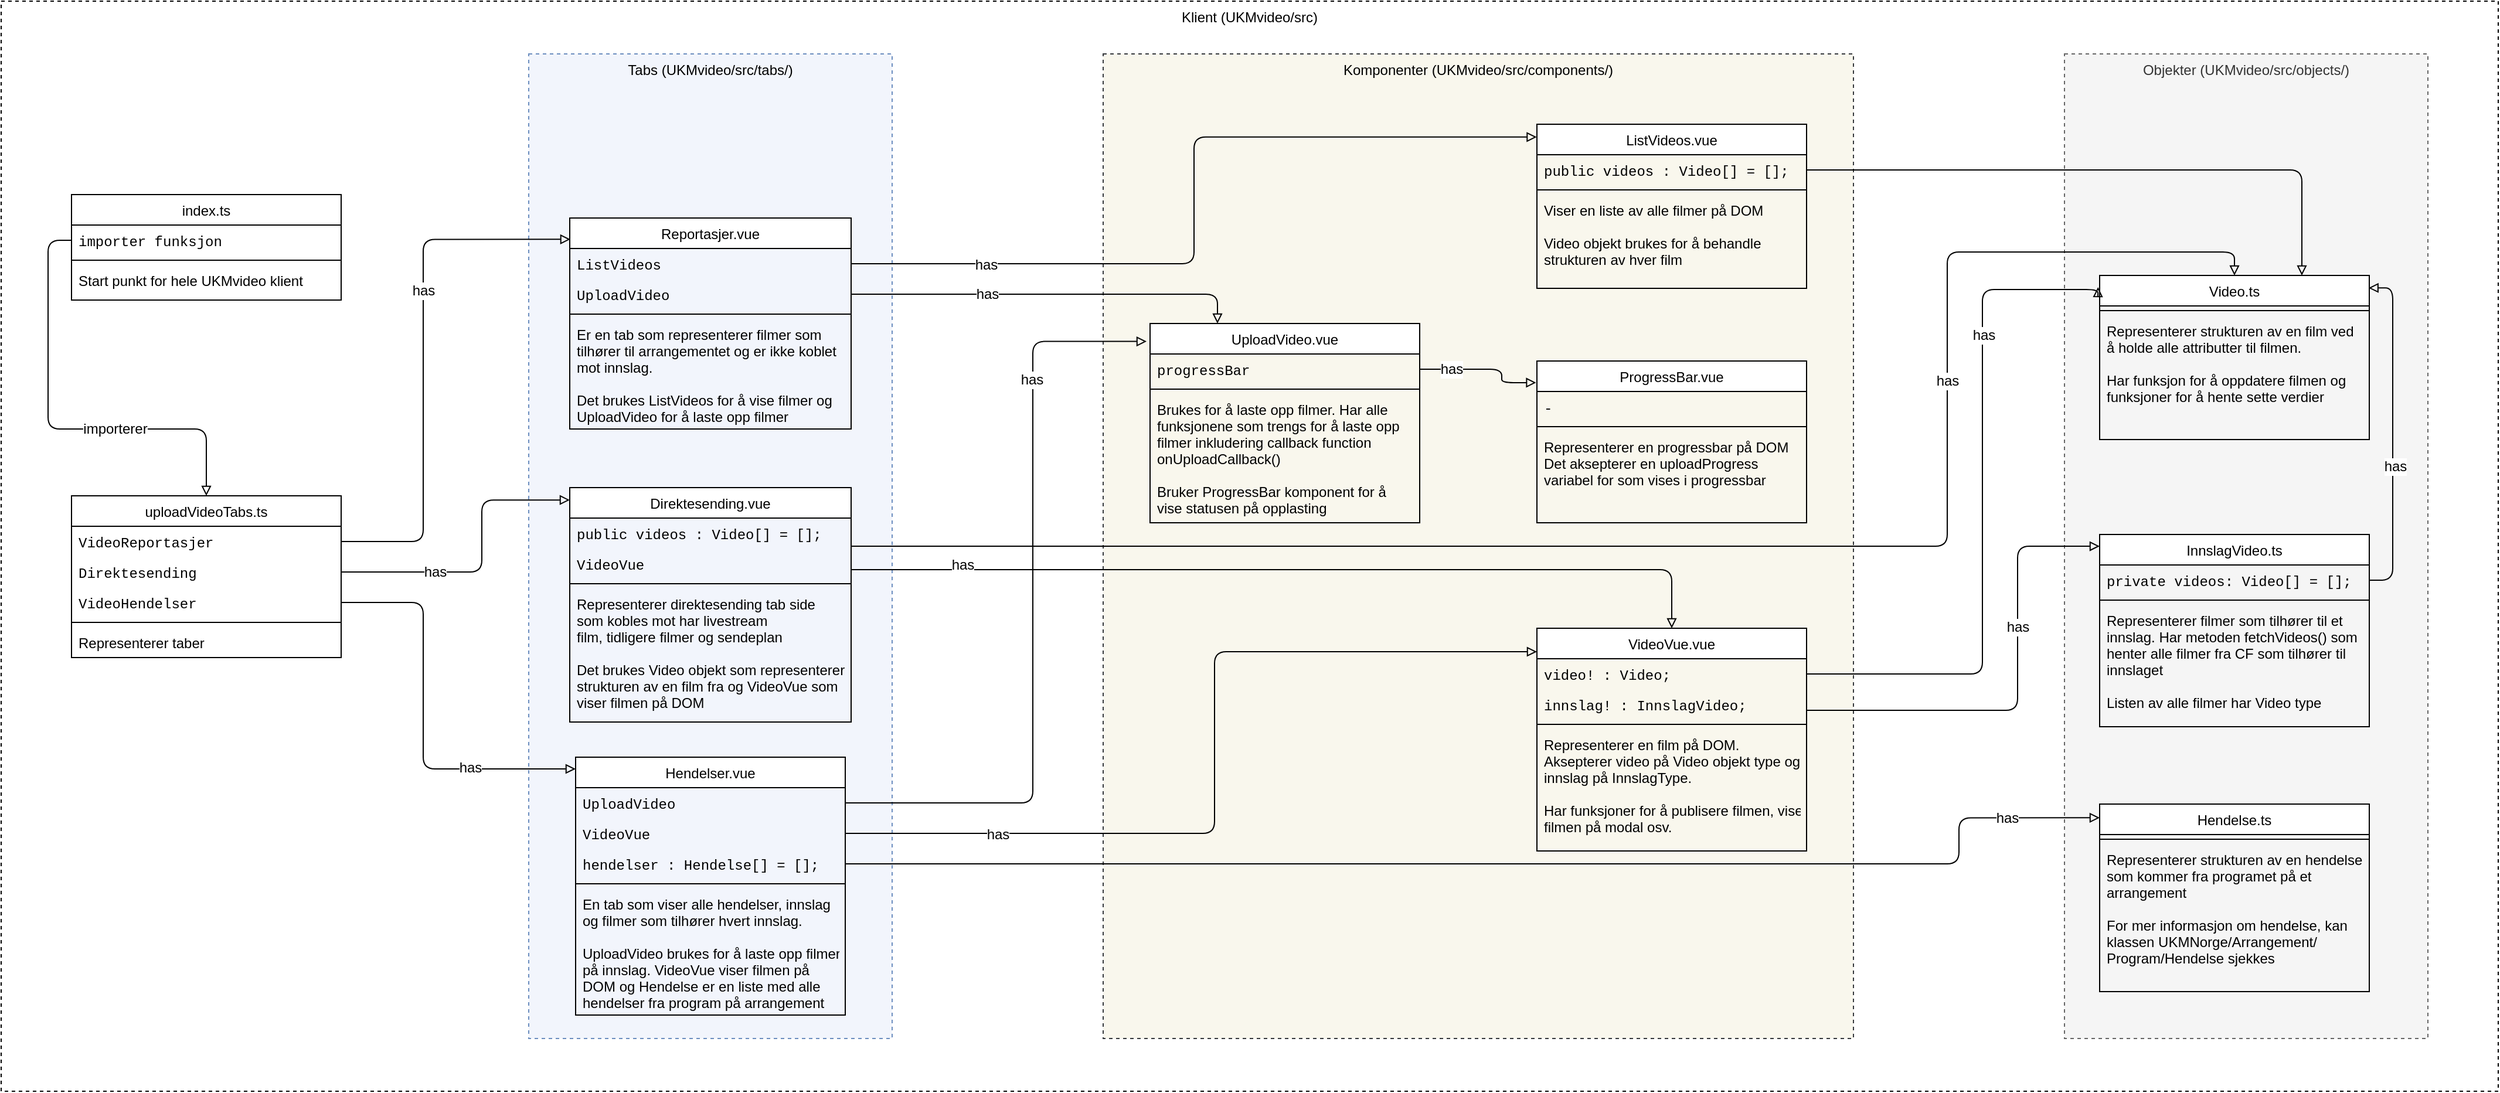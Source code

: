 <mxfile version="16.1.2" type="device"><diagram id="C5RBs43oDa-KdzZeNtuy" name="Page-1"><mxGraphModel dx="3394" dy="1347" grid="1" gridSize="10" guides="1" tooltips="1" connect="1" arrows="1" fold="1" page="1" pageScale="1" pageWidth="827" pageHeight="1169" math="0" shadow="0"><root><mxCell id="WIyWlLk6GJQsqaUBKTNV-0"/><mxCell id="WIyWlLk6GJQsqaUBKTNV-1" parent="WIyWlLk6GJQsqaUBKTNV-0"/><mxCell id="NE2r2A3BgXhgAHkxCAGS-1" value="Klient (UKMvideo/src)" style="rounded=0;whiteSpace=wrap;html=1;dashed=1;verticalAlign=top;" vertex="1" parent="WIyWlLk6GJQsqaUBKTNV-1"><mxGeometry x="-810" y="35" width="2130" height="930" as="geometry"/></mxCell><mxCell id="NE2r2A3BgXhgAHkxCAGS-114" value="Tabs (UKMvideo/src/tabs/)" style="rounded=0;whiteSpace=wrap;html=1;dashed=1;verticalAlign=top;fillColor=#F2F5FC;strokeColor=#6c8ebf;" vertex="1" parent="WIyWlLk6GJQsqaUBKTNV-1"><mxGeometry x="-360" y="80" width="310" height="840" as="geometry"/></mxCell><mxCell id="NE2r2A3BgXhgAHkxCAGS-0" value="Komponenter (UKMvideo/src/components/)" style="rounded=0;whiteSpace=wrap;html=1;dashed=1;verticalAlign=top;fillColor=#f9f7ed;strokeColor=#36393d;" vertex="1" parent="WIyWlLk6GJQsqaUBKTNV-1"><mxGeometry x="130" y="80" width="640" height="840" as="geometry"/></mxCell><mxCell id="zkfFHV4jXpPFQw0GAbJ--0" value="Direktesending.vue" style="swimlane;fontStyle=0;align=center;verticalAlign=top;childLayout=stackLayout;horizontal=1;startSize=26;horizontalStack=0;resizeParent=1;resizeLast=0;collapsible=1;marginBottom=0;rounded=0;shadow=0;strokeWidth=1;" parent="WIyWlLk6GJQsqaUBKTNV-1" vertex="1"><mxGeometry x="-325" y="450" width="240" height="200" as="geometry"><mxRectangle x="500" y="449" width="160" height="26" as="alternateBounds"/></mxGeometry></mxCell><mxCell id="zkfFHV4jXpPFQw0GAbJ--3" value="    public videos : Video[] = [];" style="text;align=left;verticalAlign=top;spacingLeft=4;spacingRight=4;overflow=hidden;rotatable=0;points=[[0,0.5],[1,0.5]];portConstraint=eastwest;rounded=0;shadow=0;html=0;fontFamily=Courier New;" parent="zkfFHV4jXpPFQw0GAbJ--0" vertex="1"><mxGeometry y="26" width="240" height="26" as="geometry"/></mxCell><mxCell id="NE2r2A3BgXhgAHkxCAGS-12" value="VideoVue" style="text;align=left;verticalAlign=top;spacingLeft=4;spacingRight=4;overflow=hidden;rotatable=0;points=[[0,0.5],[1,0.5]];portConstraint=eastwest;rounded=0;shadow=0;html=0;fontFamily=Courier New;" vertex="1" parent="zkfFHV4jXpPFQw0GAbJ--0"><mxGeometry y="52" width="240" height="26" as="geometry"/></mxCell><mxCell id="zkfFHV4jXpPFQw0GAbJ--4" value="" style="line;html=1;strokeWidth=1;align=left;verticalAlign=middle;spacingTop=-1;spacingLeft=3;spacingRight=3;rotatable=0;labelPosition=right;points=[];portConstraint=eastwest;" parent="zkfFHV4jXpPFQw0GAbJ--0" vertex="1"><mxGeometry y="78" width="240" height="8" as="geometry"/></mxCell><mxCell id="zkfFHV4jXpPFQw0GAbJ--5" value="Representerer direktesending tab side &#10;som kobles mot har livestream &#10;film, tidligere filmer og sendeplan&#10;&#10;Det brukes Video objekt som representerer&#10;strukturen av en film fra og VideoVue som&#10;viser filmen på DOM&#10;" style="text;align=left;verticalAlign=top;spacingLeft=4;spacingRight=4;overflow=hidden;rotatable=0;points=[[0,0.5],[1,0.5]];portConstraint=eastwest;" parent="zkfFHV4jXpPFQw0GAbJ--0" vertex="1"><mxGeometry y="86" width="240" height="114" as="geometry"/></mxCell><mxCell id="NE2r2A3BgXhgAHkxCAGS-2" value="VideoVue.vue" style="swimlane;fontStyle=0;align=center;verticalAlign=top;childLayout=stackLayout;horizontal=1;startSize=26;horizontalStack=0;resizeParent=1;resizeLast=0;collapsible=1;marginBottom=0;rounded=0;shadow=0;strokeWidth=1;" vertex="1" parent="WIyWlLk6GJQsqaUBKTNV-1"><mxGeometry x="500" y="570" width="230" height="190" as="geometry"><mxRectangle x="230" y="140" width="160" height="26" as="alternateBounds"/></mxGeometry></mxCell><mxCell id="NE2r2A3BgXhgAHkxCAGS-3" value="video! : Video;" style="text;align=left;verticalAlign=top;spacingLeft=4;spacingRight=4;overflow=hidden;rotatable=0;points=[[0,0.5],[1,0.5]];portConstraint=eastwest;fontFamily=Courier New;" vertex="1" parent="NE2r2A3BgXhgAHkxCAGS-2"><mxGeometry y="26" width="230" height="26" as="geometry"/></mxCell><mxCell id="NE2r2A3BgXhgAHkxCAGS-36" value="innslag! : InnslagVideo;" style="text;align=left;verticalAlign=top;spacingLeft=4;spacingRight=4;overflow=hidden;rotatable=0;points=[[0,0.5],[1,0.5]];portConstraint=eastwest;rounded=0;shadow=0;html=0;fontFamily=Courier New;" vertex="1" parent="NE2r2A3BgXhgAHkxCAGS-2"><mxGeometry y="52" width="230" height="26" as="geometry"/></mxCell><mxCell id="NE2r2A3BgXhgAHkxCAGS-5" value="" style="line;html=1;strokeWidth=1;align=left;verticalAlign=middle;spacingTop=-1;spacingLeft=3;spacingRight=3;rotatable=0;labelPosition=right;points=[];portConstraint=eastwest;" vertex="1" parent="NE2r2A3BgXhgAHkxCAGS-2"><mxGeometry y="78" width="230" height="8" as="geometry"/></mxCell><mxCell id="NE2r2A3BgXhgAHkxCAGS-6" value="Representerer en film på DOM.&#10;Aksepterer video på Video objekt type og&#10;innslag på InnslagType.&#10;&#10;Har funksjoner for å publisere filmen, vise&#10;filmen på modal osv." style="text;align=left;verticalAlign=top;spacingLeft=4;spacingRight=4;overflow=hidden;rotatable=0;points=[[0,0.5],[1,0.5]];portConstraint=eastwest;" vertex="1" parent="NE2r2A3BgXhgAHkxCAGS-2"><mxGeometry y="86" width="230" height="104" as="geometry"/></mxCell><mxCell id="NE2r2A3BgXhgAHkxCAGS-7" value="ListVideos.vue" style="swimlane;fontStyle=0;align=center;verticalAlign=top;childLayout=stackLayout;horizontal=1;startSize=26;horizontalStack=0;resizeParent=1;resizeLast=0;collapsible=1;marginBottom=0;rounded=0;shadow=0;strokeWidth=1;" vertex="1" parent="WIyWlLk6GJQsqaUBKTNV-1"><mxGeometry x="500" y="140" width="230" height="140" as="geometry"><mxRectangle x="230" y="140" width="160" height="26" as="alternateBounds"/></mxGeometry></mxCell><mxCell id="NE2r2A3BgXhgAHkxCAGS-8" value="public videos : Video[] = [];" style="text;align=left;verticalAlign=top;spacingLeft=4;spacingRight=4;overflow=hidden;rotatable=0;points=[[0,0.5],[1,0.5]];portConstraint=eastwest;fontFamily=Courier New;" vertex="1" parent="NE2r2A3BgXhgAHkxCAGS-7"><mxGeometry y="26" width="230" height="26" as="geometry"/></mxCell><mxCell id="NE2r2A3BgXhgAHkxCAGS-10" value="" style="line;html=1;strokeWidth=1;align=left;verticalAlign=middle;spacingTop=-1;spacingLeft=3;spacingRight=3;rotatable=0;labelPosition=right;points=[];portConstraint=eastwest;" vertex="1" parent="NE2r2A3BgXhgAHkxCAGS-7"><mxGeometry y="52" width="230" height="8" as="geometry"/></mxCell><mxCell id="NE2r2A3BgXhgAHkxCAGS-11" value="Viser en liste av alle filmer på DOM&#10;&#10;Video objekt brukes for å behandle&#10;strukturen av hver film" style="text;align=left;verticalAlign=top;spacingLeft=4;spacingRight=4;overflow=hidden;rotatable=0;points=[[0,0.5],[1,0.5]];portConstraint=eastwest;" vertex="1" parent="NE2r2A3BgXhgAHkxCAGS-7"><mxGeometry y="60" width="230" height="80" as="geometry"/></mxCell><mxCell id="NE2r2A3BgXhgAHkxCAGS-13" value="Objekter (UKMvideo/src/objects/)" style="rounded=0;whiteSpace=wrap;html=1;dashed=1;verticalAlign=top;fillColor=#F5F5F5;strokeColor=#666666;fontColor=#333333;" vertex="1" parent="WIyWlLk6GJQsqaUBKTNV-1"><mxGeometry x="950" y="80" width="310" height="840" as="geometry"/></mxCell><mxCell id="NE2r2A3BgXhgAHkxCAGS-14" value="Video.ts" style="swimlane;fontStyle=0;align=center;verticalAlign=top;childLayout=stackLayout;horizontal=1;startSize=26;horizontalStack=0;resizeParent=1;resizeLast=0;collapsible=1;marginBottom=0;rounded=0;shadow=0;strokeWidth=1;" vertex="1" parent="WIyWlLk6GJQsqaUBKTNV-1"><mxGeometry x="980" y="269" width="230" height="140" as="geometry"><mxRectangle x="230" y="140" width="160" height="26" as="alternateBounds"/></mxGeometry></mxCell><mxCell id="NE2r2A3BgXhgAHkxCAGS-17" value="" style="line;html=1;strokeWidth=1;align=left;verticalAlign=middle;spacingTop=-1;spacingLeft=3;spacingRight=3;rotatable=0;labelPosition=right;points=[];portConstraint=eastwest;" vertex="1" parent="NE2r2A3BgXhgAHkxCAGS-14"><mxGeometry y="26" width="230" height="8" as="geometry"/></mxCell><mxCell id="NE2r2A3BgXhgAHkxCAGS-18" value="Representerer strukturen av en film ved&#10;å holde alle attributter til filmen.&#10;&#10;Har funksjon for å oppdatere filmen og &#10;funksjoner for å hente sette verdier" style="text;align=left;verticalAlign=top;spacingLeft=4;spacingRight=4;overflow=hidden;rotatable=0;points=[[0,0.5],[1,0.5]];portConstraint=eastwest;" vertex="1" parent="NE2r2A3BgXhgAHkxCAGS-14"><mxGeometry y="34" width="230" height="106" as="geometry"/></mxCell><mxCell id="NE2r2A3BgXhgAHkxCAGS-21" style="edgeStyle=orthogonalEdgeStyle;orthogonalLoop=1;jettySize=auto;html=1;fontSize=14;startArrow=none;startFill=0;strokeColor=default;rounded=1;endArrow=block;endFill=0;entryX=0.5;entryY=0;entryDx=0;entryDy=0;" edge="1" parent="WIyWlLk6GJQsqaUBKTNV-1" source="zkfFHV4jXpPFQw0GAbJ--3" target="NE2r2A3BgXhgAHkxCAGS-14"><mxGeometry relative="1" as="geometry"><mxPoint x="960" y="349" as="targetPoint"/><mxPoint x="400" y="479" as="sourcePoint"/><Array as="points"><mxPoint x="850" y="500"/><mxPoint x="850" y="249"/><mxPoint x="1095" y="249"/></Array></mxGeometry></mxCell><mxCell id="NE2r2A3BgXhgAHkxCAGS-111" value="has" style="edgeLabel;html=1;align=center;verticalAlign=middle;resizable=0;points=[];fontSize=12;fontFamily=Helvetica;" vertex="1" connectable="0" parent="NE2r2A3BgXhgAHkxCAGS-21"><mxGeometry x="0.275" y="4" relative="1" as="geometry"><mxPoint x="10" y="-137" as="offset"/></mxGeometry></mxCell><mxCell id="NE2r2A3BgXhgAHkxCAGS-25" style="edgeStyle=orthogonalEdgeStyle;rounded=1;orthogonalLoop=1;jettySize=auto;html=1;entryX=0.5;entryY=0;entryDx=0;entryDy=0;fontFamily=Courier New;strokeColor=default;endArrow=block;endFill=0;" edge="1" parent="WIyWlLk6GJQsqaUBKTNV-1" source="NE2r2A3BgXhgAHkxCAGS-12" target="NE2r2A3BgXhgAHkxCAGS-2"><mxGeometry relative="1" as="geometry"><mxPoint x="410" y="505" as="sourcePoint"/><Array as="points"><mxPoint x="615" y="520"/></Array></mxGeometry></mxCell><mxCell id="NE2r2A3BgXhgAHkxCAGS-26" value="has" style="edgeLabel;html=1;align=center;verticalAlign=middle;resizable=0;points=[];fontFamily=Helvetica;fontSize=12;" vertex="1" connectable="0" parent="NE2r2A3BgXhgAHkxCAGS-25"><mxGeometry x="0.307" y="-1" relative="1" as="geometry"><mxPoint x="-395" y="-5" as="offset"/></mxGeometry></mxCell><mxCell id="NE2r2A3BgXhgAHkxCAGS-29" style="edgeStyle=orthogonalEdgeStyle;rounded=1;orthogonalLoop=1;jettySize=auto;html=1;fontFamily=Helvetica;fontSize=12;endArrow=block;endFill=0;strokeColor=default;entryX=0.75;entryY=0;entryDx=0;entryDy=0;" edge="1" parent="WIyWlLk6GJQsqaUBKTNV-1" source="NE2r2A3BgXhgAHkxCAGS-8" target="NE2r2A3BgXhgAHkxCAGS-14"><mxGeometry relative="1" as="geometry"><mxPoint x="960" y="359" as="targetPoint"/><Array as="points"><mxPoint x="1153" y="179"/></Array></mxGeometry></mxCell><mxCell id="NE2r2A3BgXhgAHkxCAGS-31" value="ProgressBar.vue" style="swimlane;fontStyle=0;align=center;verticalAlign=top;childLayout=stackLayout;horizontal=1;startSize=26;horizontalStack=0;resizeParent=1;resizeLast=0;collapsible=1;marginBottom=0;rounded=0;shadow=0;strokeWidth=1;" vertex="1" parent="WIyWlLk6GJQsqaUBKTNV-1"><mxGeometry x="500" y="342" width="230" height="138" as="geometry"><mxRectangle x="230" y="140" width="160" height="26" as="alternateBounds"/></mxGeometry></mxCell><mxCell id="NE2r2A3BgXhgAHkxCAGS-32" value="-" style="text;align=left;verticalAlign=top;spacingLeft=4;spacingRight=4;overflow=hidden;rotatable=0;points=[[0,0.5],[1,0.5]];portConstraint=eastwest;rounded=0;shadow=0;html=0;fontFamily=Courier New;" vertex="1" parent="NE2r2A3BgXhgAHkxCAGS-31"><mxGeometry y="26" width="230" height="26" as="geometry"/></mxCell><mxCell id="NE2r2A3BgXhgAHkxCAGS-34" value="" style="line;html=1;strokeWidth=1;align=left;verticalAlign=middle;spacingTop=-1;spacingLeft=3;spacingRight=3;rotatable=0;labelPosition=right;points=[];portConstraint=eastwest;" vertex="1" parent="NE2r2A3BgXhgAHkxCAGS-31"><mxGeometry y="52" width="230" height="8" as="geometry"/></mxCell><mxCell id="NE2r2A3BgXhgAHkxCAGS-35" value="Representerer en progressbar på DOM&#10;Det aksepterer en uploadProgress &#10;variabel for som vises i progressbar" style="text;align=left;verticalAlign=top;spacingLeft=4;spacingRight=4;overflow=hidden;rotatable=0;points=[[0,0.5],[1,0.5]];portConstraint=eastwest;" vertex="1" parent="NE2r2A3BgXhgAHkxCAGS-31"><mxGeometry y="60" width="230" height="70" as="geometry"/></mxCell><mxCell id="NE2r2A3BgXhgAHkxCAGS-38" value="UploadVideo.vue" style="swimlane;fontStyle=0;align=center;verticalAlign=top;childLayout=stackLayout;horizontal=1;startSize=26;horizontalStack=0;resizeParent=1;resizeLast=0;collapsible=1;marginBottom=0;rounded=0;shadow=0;strokeWidth=1;" vertex="1" parent="WIyWlLk6GJQsqaUBKTNV-1"><mxGeometry x="170" y="310" width="230" height="170" as="geometry"><mxRectangle x="230" y="140" width="160" height="26" as="alternateBounds"/></mxGeometry></mxCell><mxCell id="NE2r2A3BgXhgAHkxCAGS-39" value="progressBar" style="text;align=left;verticalAlign=top;spacingLeft=4;spacingRight=4;overflow=hidden;rotatable=0;points=[[0,0.5],[1,0.5]];portConstraint=eastwest;rounded=0;shadow=0;html=0;fontFamily=Courier New;" vertex="1" parent="NE2r2A3BgXhgAHkxCAGS-38"><mxGeometry y="26" width="230" height="26" as="geometry"/></mxCell><mxCell id="NE2r2A3BgXhgAHkxCAGS-41" value="" style="line;html=1;strokeWidth=1;align=left;verticalAlign=middle;spacingTop=-1;spacingLeft=3;spacingRight=3;rotatable=0;labelPosition=right;points=[];portConstraint=eastwest;" vertex="1" parent="NE2r2A3BgXhgAHkxCAGS-38"><mxGeometry y="52" width="230" height="8" as="geometry"/></mxCell><mxCell id="NE2r2A3BgXhgAHkxCAGS-42" value="Brukes for å laste opp filmer. Har alle &#10;funksjonene som trengs for å laste opp&#10;filmer inkludering callback function &#10;onUploadCallback()&#10;&#10;Bruker ProgressBar komponent for å &#10;vise statusen på opplasting" style="text;align=left;verticalAlign=top;spacingLeft=4;spacingRight=4;overflow=hidden;rotatable=0;points=[[0,0.5],[1,0.5]];portConstraint=eastwest;" vertex="1" parent="NE2r2A3BgXhgAHkxCAGS-38"><mxGeometry y="60" width="230" height="110" as="geometry"/></mxCell><mxCell id="NE2r2A3BgXhgAHkxCAGS-46" style="edgeStyle=orthogonalEdgeStyle;rounded=1;orthogonalLoop=1;jettySize=auto;html=1;fontFamily=Helvetica;fontSize=12;endArrow=block;endFill=0;strokeColor=default;entryX=-0.003;entryY=0.134;entryDx=0;entryDy=0;entryPerimeter=0;" edge="1" parent="WIyWlLk6GJQsqaUBKTNV-1" source="NE2r2A3BgXhgAHkxCAGS-39" target="NE2r2A3BgXhgAHkxCAGS-31"><mxGeometry relative="1" as="geometry"><mxPoint x="440" y="324" as="targetPoint"/><Array as="points"><mxPoint x="470" y="349"/><mxPoint x="470" y="361"/></Array></mxGeometry></mxCell><mxCell id="NE2r2A3BgXhgAHkxCAGS-47" value="has" style="edgeLabel;html=1;align=center;verticalAlign=middle;resizable=0;points=[];fontSize=12;fontFamily=Helvetica;" vertex="1" connectable="0" parent="NE2r2A3BgXhgAHkxCAGS-46"><mxGeometry x="-0.404" y="-3" relative="1" as="geometry"><mxPoint x="-6" y="-3" as="offset"/></mxGeometry></mxCell><mxCell id="NE2r2A3BgXhgAHkxCAGS-48" value="Hendelser.vue" style="swimlane;fontStyle=0;align=center;verticalAlign=top;childLayout=stackLayout;horizontal=1;startSize=26;horizontalStack=0;resizeParent=1;resizeLast=0;collapsible=1;marginBottom=0;rounded=0;shadow=0;strokeWidth=1;" vertex="1" parent="WIyWlLk6GJQsqaUBKTNV-1"><mxGeometry x="-320" y="680" width="230" height="220" as="geometry"><mxRectangle x="230" y="140" width="160" height="26" as="alternateBounds"/></mxGeometry></mxCell><mxCell id="NE2r2A3BgXhgAHkxCAGS-49" value="UploadVideo" style="text;align=left;verticalAlign=top;spacingLeft=4;spacingRight=4;overflow=hidden;rotatable=0;points=[[0,0.5],[1,0.5]];portConstraint=eastwest;fontFamily=Courier New;" vertex="1" parent="NE2r2A3BgXhgAHkxCAGS-48"><mxGeometry y="26" width="230" height="26" as="geometry"/></mxCell><mxCell id="NE2r2A3BgXhgAHkxCAGS-50" value="VideoVue" style="text;align=left;verticalAlign=top;spacingLeft=4;spacingRight=4;overflow=hidden;rotatable=0;points=[[0,0.5],[1,0.5]];portConstraint=eastwest;rounded=0;shadow=0;html=0;fontFamily=Courier New;" vertex="1" parent="NE2r2A3BgXhgAHkxCAGS-48"><mxGeometry y="52" width="230" height="26" as="geometry"/></mxCell><mxCell id="NE2r2A3BgXhgAHkxCAGS-51" value="hendelser : Hendelse[] = [];" style="text;align=left;verticalAlign=top;spacingLeft=4;spacingRight=4;overflow=hidden;rotatable=0;points=[[0,0.5],[1,0.5]];portConstraint=eastwest;rounded=0;shadow=0;html=0;fontFamily=Courier New;" vertex="1" parent="NE2r2A3BgXhgAHkxCAGS-48"><mxGeometry y="78" width="230" height="26" as="geometry"/></mxCell><mxCell id="NE2r2A3BgXhgAHkxCAGS-52" value="" style="line;html=1;strokeWidth=1;align=left;verticalAlign=middle;spacingTop=-1;spacingLeft=3;spacingRight=3;rotatable=0;labelPosition=right;points=[];portConstraint=eastwest;" vertex="1" parent="NE2r2A3BgXhgAHkxCAGS-48"><mxGeometry y="104" width="230" height="8" as="geometry"/></mxCell><mxCell id="NE2r2A3BgXhgAHkxCAGS-53" value="En tab som viser alle hendelser, innslag &#10;og filmer som tilhører hvert innslag.&#10;&#10;UploadVideo brukes for å laste opp filmer&#10;på innslag. VideoVue viser filmen på &#10;DOM og Hendelse er en liste med alle&#10;hendelser fra program på arrangement&#10;" style="text;align=left;verticalAlign=top;spacingLeft=4;spacingRight=4;overflow=hidden;rotatable=0;points=[[0,0.5],[1,0.5]];portConstraint=eastwest;" vertex="1" parent="NE2r2A3BgXhgAHkxCAGS-48"><mxGeometry y="112" width="230" height="108" as="geometry"/></mxCell><mxCell id="NE2r2A3BgXhgAHkxCAGS-54" style="edgeStyle=orthogonalEdgeStyle;rounded=1;orthogonalLoop=1;jettySize=auto;html=1;fontFamily=Courier New;fontSize=12;endArrow=block;endFill=0;strokeColor=default;entryX=-0.013;entryY=0.09;entryDx=0;entryDy=0;entryPerimeter=0;exitX=1;exitY=0.5;exitDx=0;exitDy=0;" edge="1" parent="WIyWlLk6GJQsqaUBKTNV-1" source="NE2r2A3BgXhgAHkxCAGS-49" target="NE2r2A3BgXhgAHkxCAGS-38"><mxGeometry relative="1" as="geometry"><mxPoint x="90" y="310" as="targetPoint"/><Array as="points"><mxPoint x="70" y="719"/><mxPoint x="70" y="325"/></Array></mxGeometry></mxCell><mxCell id="NE2r2A3BgXhgAHkxCAGS-72" value="has" style="edgeLabel;html=1;align=center;verticalAlign=middle;resizable=0;points=[];fontSize=12;fontFamily=Helvetica;" vertex="1" connectable="0" parent="NE2r2A3BgXhgAHkxCAGS-54"><mxGeometry x="0.317" y="1" relative="1" as="geometry"><mxPoint y="-93" as="offset"/></mxGeometry></mxCell><mxCell id="NE2r2A3BgXhgAHkxCAGS-55" style="edgeStyle=orthogonalEdgeStyle;rounded=1;orthogonalLoop=1;jettySize=auto;html=1;fontFamily=Courier New;fontSize=12;endArrow=block;endFill=0;strokeColor=default;" edge="1" parent="WIyWlLk6GJQsqaUBKTNV-1" source="NE2r2A3BgXhgAHkxCAGS-50"><mxGeometry relative="1" as="geometry"><mxPoint x="500" y="590" as="targetPoint"/><Array as="points"><mxPoint x="225" y="745"/><mxPoint x="225" y="590"/><mxPoint x="500" y="590"/></Array></mxGeometry></mxCell><mxCell id="NE2r2A3BgXhgAHkxCAGS-73" value="has" style="edgeLabel;html=1;align=center;verticalAlign=middle;resizable=0;points=[];fontSize=12;fontFamily=Helvetica;" vertex="1" connectable="0" parent="NE2r2A3BgXhgAHkxCAGS-55"><mxGeometry x="0.297" y="3" relative="1" as="geometry"><mxPoint x="-198" y="159" as="offset"/></mxGeometry></mxCell><mxCell id="NE2r2A3BgXhgAHkxCAGS-56" value="InnslagVideo.ts" style="swimlane;fontStyle=0;align=center;verticalAlign=top;childLayout=stackLayout;horizontal=1;startSize=26;horizontalStack=0;resizeParent=1;resizeLast=0;collapsible=1;marginBottom=0;rounded=0;shadow=0;strokeWidth=1;" vertex="1" parent="WIyWlLk6GJQsqaUBKTNV-1"><mxGeometry x="980" y="490" width="230" height="164" as="geometry"><mxRectangle x="230" y="140" width="160" height="26" as="alternateBounds"/></mxGeometry></mxCell><mxCell id="NE2r2A3BgXhgAHkxCAGS-58" value="private videos: Video[] = [];" style="text;align=left;verticalAlign=top;spacingLeft=4;spacingRight=4;overflow=hidden;rotatable=0;points=[[0,0.5],[1,0.5]];portConstraint=eastwest;fontFamily=Courier New;" vertex="1" parent="NE2r2A3BgXhgAHkxCAGS-56"><mxGeometry y="26" width="230" height="26" as="geometry"/></mxCell><mxCell id="NE2r2A3BgXhgAHkxCAGS-61" value="" style="line;html=1;strokeWidth=1;align=left;verticalAlign=middle;spacingTop=-1;spacingLeft=3;spacingRight=3;rotatable=0;labelPosition=right;points=[];portConstraint=eastwest;" vertex="1" parent="NE2r2A3BgXhgAHkxCAGS-56"><mxGeometry y="52" width="230" height="8" as="geometry"/></mxCell><mxCell id="NE2r2A3BgXhgAHkxCAGS-62" value="Representerer filmer som tilhører til et &#10;innslag. Har metoden fetchVideos() som&#10;henter alle filmer fra CF som tilhører til&#10;innslaget&#10;&#10;Listen av alle filmer har Video type" style="text;align=left;verticalAlign=top;spacingLeft=4;spacingRight=4;overflow=hidden;rotatable=0;points=[[0,0.5],[1,0.5]];portConstraint=eastwest;" vertex="1" parent="NE2r2A3BgXhgAHkxCAGS-56"><mxGeometry y="60" width="230" height="100" as="geometry"/></mxCell><mxCell id="NE2r2A3BgXhgAHkxCAGS-63" value="Hendelse.ts" style="swimlane;fontStyle=0;align=center;verticalAlign=top;childLayout=stackLayout;horizontal=1;startSize=26;horizontalStack=0;resizeParent=1;resizeLast=0;collapsible=1;marginBottom=0;rounded=0;shadow=0;strokeWidth=1;" vertex="1" parent="WIyWlLk6GJQsqaUBKTNV-1"><mxGeometry x="980" y="720" width="230" height="160" as="geometry"><mxRectangle x="230" y="140" width="160" height="26" as="alternateBounds"/></mxGeometry></mxCell><mxCell id="NE2r2A3BgXhgAHkxCAGS-68" value="" style="line;html=1;strokeWidth=1;align=left;verticalAlign=middle;spacingTop=-1;spacingLeft=3;spacingRight=3;rotatable=0;labelPosition=right;points=[];portConstraint=eastwest;" vertex="1" parent="NE2r2A3BgXhgAHkxCAGS-63"><mxGeometry y="26" width="230" height="8" as="geometry"/></mxCell><mxCell id="NE2r2A3BgXhgAHkxCAGS-69" value="Representerer strukturen av en hendelse&#10;som kommer fra programet på et &#10;arrangement&#10;&#10;For mer informasjon om hendelse, kan&#10;klassen UKMNorge/Arrangement/&#10;Program/Hendelse sjekkes&#10;&#10;" style="text;align=left;verticalAlign=top;spacingLeft=4;spacingRight=4;overflow=hidden;rotatable=0;points=[[0,0.5],[1,0.5]];portConstraint=eastwest;" vertex="1" parent="NE2r2A3BgXhgAHkxCAGS-63"><mxGeometry y="34" width="230" height="126" as="geometry"/></mxCell><mxCell id="NE2r2A3BgXhgAHkxCAGS-70" style="edgeStyle=orthogonalEdgeStyle;rounded=1;orthogonalLoop=1;jettySize=auto;html=1;entryX=0;entryY=0.073;entryDx=0;entryDy=0;entryPerimeter=0;fontFamily=Courier New;fontSize=12;endArrow=block;endFill=0;strokeColor=default;exitX=1;exitY=0.5;exitDx=0;exitDy=0;" edge="1" parent="WIyWlLk6GJQsqaUBKTNV-1" source="NE2r2A3BgXhgAHkxCAGS-51" target="NE2r2A3BgXhgAHkxCAGS-63"><mxGeometry relative="1" as="geometry"><Array as="points"><mxPoint x="860" y="771"/><mxPoint x="860" y="732"/></Array></mxGeometry></mxCell><mxCell id="NE2r2A3BgXhgAHkxCAGS-71" value="has" style="edgeLabel;html=1;align=center;verticalAlign=middle;resizable=0;points=[];fontSize=12;fontFamily=Helvetica;" vertex="1" connectable="0" parent="NE2r2A3BgXhgAHkxCAGS-70"><mxGeometry x="0.005" relative="1" as="geometry"><mxPoint x="433" y="-39" as="offset"/></mxGeometry></mxCell><mxCell id="NE2r2A3BgXhgAHkxCAGS-74" value="Reportasjer.vue" style="swimlane;fontStyle=0;align=center;verticalAlign=top;childLayout=stackLayout;horizontal=1;startSize=26;horizontalStack=0;resizeParent=1;resizeLast=0;collapsible=1;marginBottom=0;rounded=0;shadow=0;strokeWidth=1;" vertex="1" parent="WIyWlLk6GJQsqaUBKTNV-1"><mxGeometry x="-325" y="220" width="240" height="180" as="geometry"><mxRectangle x="230" y="140" width="160" height="26" as="alternateBounds"/></mxGeometry></mxCell><mxCell id="NE2r2A3BgXhgAHkxCAGS-76" value="ListVideos" style="text;align=left;verticalAlign=top;spacingLeft=4;spacingRight=4;overflow=hidden;rotatable=0;points=[[0,0.5],[1,0.5]];portConstraint=eastwest;fontFamily=Courier New;" vertex="1" parent="NE2r2A3BgXhgAHkxCAGS-74"><mxGeometry y="26" width="240" height="26" as="geometry"/></mxCell><mxCell id="NE2r2A3BgXhgAHkxCAGS-75" value="UploadVideo" style="text;align=left;verticalAlign=top;spacingLeft=4;spacingRight=4;overflow=hidden;rotatable=0;points=[[0,0.5],[1,0.5]];portConstraint=eastwest;rounded=0;shadow=0;html=0;fontFamily=Courier New;" vertex="1" parent="NE2r2A3BgXhgAHkxCAGS-74"><mxGeometry y="52" width="240" height="26" as="geometry"/></mxCell><mxCell id="NE2r2A3BgXhgAHkxCAGS-77" value="" style="line;html=1;strokeWidth=1;align=left;verticalAlign=middle;spacingTop=-1;spacingLeft=3;spacingRight=3;rotatable=0;labelPosition=right;points=[];portConstraint=eastwest;" vertex="1" parent="NE2r2A3BgXhgAHkxCAGS-74"><mxGeometry y="78" width="240" height="8" as="geometry"/></mxCell><mxCell id="NE2r2A3BgXhgAHkxCAGS-78" value="Er en tab som representerer filmer som &#10;tilhører til arrangementet og er ikke koblet&#10;mot innslag.&#10;&#10;Det brukes ListVideos for å vise filmer og &#10;UploadVideo for å laste opp filmer" style="text;align=left;verticalAlign=top;spacingLeft=4;spacingRight=4;overflow=hidden;rotatable=0;points=[[0,0.5],[1,0.5]];portConstraint=eastwest;" vertex="1" parent="NE2r2A3BgXhgAHkxCAGS-74"><mxGeometry y="86" width="240" height="94" as="geometry"/></mxCell><mxCell id="NE2r2A3BgXhgAHkxCAGS-79" style="edgeStyle=orthogonalEdgeStyle;rounded=1;orthogonalLoop=1;jettySize=auto;html=1;entryX=0.25;entryY=0;entryDx=0;entryDy=0;fontFamily=Courier New;fontSize=12;endArrow=block;endFill=0;strokeColor=default;" edge="1" parent="WIyWlLk6GJQsqaUBKTNV-1" source="NE2r2A3BgXhgAHkxCAGS-75" target="NE2r2A3BgXhgAHkxCAGS-38"><mxGeometry relative="1" as="geometry"><mxPoint x="-60" y="285" as="sourcePoint"/><Array as="points"><mxPoint x="228" y="285"/></Array></mxGeometry></mxCell><mxCell id="NE2r2A3BgXhgAHkxCAGS-80" value="has" style="edgeLabel;html=1;align=center;verticalAlign=middle;resizable=0;points=[];fontSize=12;fontFamily=Helvetica;" vertex="1" connectable="0" parent="NE2r2A3BgXhgAHkxCAGS-79"><mxGeometry x="-0.332" y="1" relative="1" as="geometry"><mxPoint x="3" y="1" as="offset"/></mxGeometry></mxCell><mxCell id="NE2r2A3BgXhgAHkxCAGS-81" style="edgeStyle=orthogonalEdgeStyle;rounded=1;orthogonalLoop=1;jettySize=auto;html=1;entryX=-0.001;entryY=0.078;entryDx=0;entryDy=0;entryPerimeter=0;fontFamily=Courier New;fontSize=12;endArrow=block;endFill=0;strokeColor=default;" edge="1" parent="WIyWlLk6GJQsqaUBKTNV-1" source="NE2r2A3BgXhgAHkxCAGS-76" target="NE2r2A3BgXhgAHkxCAGS-7"><mxGeometry relative="1" as="geometry"><mxPoint x="-70" y="151" as="sourcePoint"/><Array as="points"/></mxGeometry></mxCell><mxCell id="NE2r2A3BgXhgAHkxCAGS-117" value="has" style="edgeLabel;html=1;align=center;verticalAlign=middle;resizable=0;points=[];fontSize=12;fontFamily=Helvetica;" vertex="1" connectable="0" parent="NE2r2A3BgXhgAHkxCAGS-81"><mxGeometry x="-0.68" y="4" relative="1" as="geometry"><mxPoint x="4" y="5" as="offset"/></mxGeometry></mxCell><mxCell id="NE2r2A3BgXhgAHkxCAGS-82" style="edgeStyle=orthogonalEdgeStyle;rounded=1;orthogonalLoop=1;jettySize=auto;html=1;entryX=-0.006;entryY=0.071;entryDx=0;entryDy=0;fontFamily=Courier New;fontSize=12;endArrow=block;endFill=0;strokeColor=default;entryPerimeter=0;" edge="1" parent="WIyWlLk6GJQsqaUBKTNV-1" source="NE2r2A3BgXhgAHkxCAGS-3" target="NE2r2A3BgXhgAHkxCAGS-14"><mxGeometry relative="1" as="geometry"><mxPoint x="750" y="670" as="sourcePoint"/><Array as="points"><mxPoint x="880" y="609"/><mxPoint x="880" y="281"/></Array></mxGeometry></mxCell><mxCell id="NE2r2A3BgXhgAHkxCAGS-87" value="has" style="edgeLabel;html=1;align=center;verticalAlign=middle;resizable=0;points=[];fontSize=12;fontFamily=Helvetica;" vertex="1" connectable="0" parent="NE2r2A3BgXhgAHkxCAGS-82"><mxGeometry x="0.571" y="-1" relative="1" as="geometry"><mxPoint y="15" as="offset"/></mxGeometry></mxCell><mxCell id="NE2r2A3BgXhgAHkxCAGS-84" style="edgeStyle=orthogonalEdgeStyle;rounded=1;orthogonalLoop=1;jettySize=auto;html=1;entryX=0;entryY=0.061;entryDx=0;entryDy=0;entryPerimeter=0;fontFamily=Helvetica;fontSize=12;endArrow=block;endFill=0;strokeColor=default;" edge="1" parent="WIyWlLk6GJQsqaUBKTNV-1" source="NE2r2A3BgXhgAHkxCAGS-36" target="NE2r2A3BgXhgAHkxCAGS-56"><mxGeometry relative="1" as="geometry"><mxPoint x="700" y="700" as="sourcePoint"/><Array as="points"><mxPoint x="910" y="640"/><mxPoint x="910" y="500"/></Array></mxGeometry></mxCell><mxCell id="NE2r2A3BgXhgAHkxCAGS-88" value="has" style="edgeLabel;html=1;align=center;verticalAlign=middle;resizable=0;points=[];fontSize=12;fontFamily=Helvetica;" vertex="1" connectable="0" parent="NE2r2A3BgXhgAHkxCAGS-84"><mxGeometry x="-0.028" y="-4" relative="1" as="geometry"><mxPoint x="-4" y="-62" as="offset"/></mxGeometry></mxCell><mxCell id="NE2r2A3BgXhgAHkxCAGS-91" value="index.ts" style="swimlane;fontStyle=0;align=center;verticalAlign=top;childLayout=stackLayout;horizontal=1;startSize=26;horizontalStack=0;resizeParent=1;resizeLast=0;collapsible=1;marginBottom=0;rounded=0;shadow=0;strokeWidth=1;" vertex="1" parent="WIyWlLk6GJQsqaUBKTNV-1"><mxGeometry x="-750" y="200" width="230" height="90" as="geometry"><mxRectangle x="230" y="140" width="160" height="26" as="alternateBounds"/></mxGeometry></mxCell><mxCell id="NE2r2A3BgXhgAHkxCAGS-92" value="importer funksjon" style="text;align=left;verticalAlign=top;spacingLeft=4;spacingRight=4;overflow=hidden;rotatable=0;points=[[0,0.5],[1,0.5]];portConstraint=eastwest;rounded=0;shadow=0;html=0;fontFamily=Courier New;" vertex="1" parent="NE2r2A3BgXhgAHkxCAGS-91"><mxGeometry y="26" width="230" height="26" as="geometry"/></mxCell><mxCell id="NE2r2A3BgXhgAHkxCAGS-94" value="" style="line;html=1;strokeWidth=1;align=left;verticalAlign=middle;spacingTop=-1;spacingLeft=3;spacingRight=3;rotatable=0;labelPosition=right;points=[];portConstraint=eastwest;" vertex="1" parent="NE2r2A3BgXhgAHkxCAGS-91"><mxGeometry y="52" width="230" height="8" as="geometry"/></mxCell><mxCell id="NE2r2A3BgXhgAHkxCAGS-95" value="Start punkt for hele UKMvideo klient" style="text;align=left;verticalAlign=top;spacingLeft=4;spacingRight=4;overflow=hidden;rotatable=0;points=[[0,0.5],[1,0.5]];portConstraint=eastwest;" vertex="1" parent="NE2r2A3BgXhgAHkxCAGS-91"><mxGeometry y="60" width="230" height="26" as="geometry"/></mxCell><mxCell id="NE2r2A3BgXhgAHkxCAGS-96" value="uploadVideoTabs.ts" style="swimlane;fontStyle=0;align=center;verticalAlign=top;childLayout=stackLayout;horizontal=1;startSize=26;horizontalStack=0;resizeParent=1;resizeLast=0;collapsible=1;marginBottom=0;rounded=0;shadow=0;strokeWidth=1;" vertex="1" parent="WIyWlLk6GJQsqaUBKTNV-1"><mxGeometry x="-750" y="457" width="230" height="138" as="geometry"><mxRectangle x="230" y="140" width="160" height="26" as="alternateBounds"/></mxGeometry></mxCell><mxCell id="NE2r2A3BgXhgAHkxCAGS-97" value="VideoReportasjer" style="text;align=left;verticalAlign=top;spacingLeft=4;spacingRight=4;overflow=hidden;rotatable=0;points=[[0,0.5],[1,0.5]];portConstraint=eastwest;rounded=0;shadow=0;html=0;fontFamily=Courier New;" vertex="1" parent="NE2r2A3BgXhgAHkxCAGS-96"><mxGeometry y="26" width="230" height="26" as="geometry"/></mxCell><mxCell id="NE2r2A3BgXhgAHkxCAGS-98" value="Direktesending" style="text;align=left;verticalAlign=top;spacingLeft=4;spacingRight=4;overflow=hidden;rotatable=0;points=[[0,0.5],[1,0.5]];portConstraint=eastwest;fontFamily=Courier New;" vertex="1" parent="NE2r2A3BgXhgAHkxCAGS-96"><mxGeometry y="52" width="230" height="26" as="geometry"/></mxCell><mxCell id="NE2r2A3BgXhgAHkxCAGS-103" value="VideoHendelser" style="text;align=left;verticalAlign=top;spacingLeft=4;spacingRight=4;overflow=hidden;rotatable=0;points=[[0,0.5],[1,0.5]];portConstraint=eastwest;fontFamily=Courier New;" vertex="1" parent="NE2r2A3BgXhgAHkxCAGS-96"><mxGeometry y="78" width="230" height="26" as="geometry"/></mxCell><mxCell id="NE2r2A3BgXhgAHkxCAGS-99" value="" style="line;html=1;strokeWidth=1;align=left;verticalAlign=middle;spacingTop=-1;spacingLeft=3;spacingRight=3;rotatable=0;labelPosition=right;points=[];portConstraint=eastwest;" vertex="1" parent="NE2r2A3BgXhgAHkxCAGS-96"><mxGeometry y="104" width="230" height="8" as="geometry"/></mxCell><mxCell id="NE2r2A3BgXhgAHkxCAGS-100" value="Representerer taber " style="text;align=left;verticalAlign=top;spacingLeft=4;spacingRight=4;overflow=hidden;rotatable=0;points=[[0,0.5],[1,0.5]];portConstraint=eastwest;" vertex="1" parent="NE2r2A3BgXhgAHkxCAGS-96"><mxGeometry y="112" width="230" height="26" as="geometry"/></mxCell><mxCell id="NE2r2A3BgXhgAHkxCAGS-101" style="edgeStyle=orthogonalEdgeStyle;rounded=1;orthogonalLoop=1;jettySize=auto;html=1;entryX=0.5;entryY=0;entryDx=0;entryDy=0;fontFamily=Helvetica;fontSize=12;endArrow=block;endFill=0;strokeColor=default;" edge="1" parent="WIyWlLk6GJQsqaUBKTNV-1" source="NE2r2A3BgXhgAHkxCAGS-92" target="NE2r2A3BgXhgAHkxCAGS-96"><mxGeometry relative="1" as="geometry"><Array as="points"><mxPoint x="-770" y="239"/><mxPoint x="-770" y="400"/><mxPoint x="-635" y="400"/></Array></mxGeometry></mxCell><mxCell id="NE2r2A3BgXhgAHkxCAGS-102" value="importerer" style="edgeLabel;html=1;align=center;verticalAlign=middle;resizable=0;points=[];fontSize=12;fontFamily=Helvetica;" vertex="1" connectable="0" parent="NE2r2A3BgXhgAHkxCAGS-101"><mxGeometry x="0.211" y="4" relative="1" as="geometry"><mxPoint x="12" y="4" as="offset"/></mxGeometry></mxCell><mxCell id="NE2r2A3BgXhgAHkxCAGS-104" style="edgeStyle=orthogonalEdgeStyle;rounded=1;orthogonalLoop=1;jettySize=auto;html=1;entryX=0.002;entryY=0.101;entryDx=0;entryDy=0;entryPerimeter=0;fontFamily=Helvetica;fontSize=12;endArrow=block;endFill=0;strokeColor=default;" edge="1" parent="WIyWlLk6GJQsqaUBKTNV-1" source="NE2r2A3BgXhgAHkxCAGS-97" target="NE2r2A3BgXhgAHkxCAGS-74"><mxGeometry relative="1" as="geometry"><Array as="points"><mxPoint x="-450" y="496"/><mxPoint x="-450" y="238"/></Array></mxGeometry></mxCell><mxCell id="NE2r2A3BgXhgAHkxCAGS-105" value="has" style="edgeLabel;html=1;align=center;verticalAlign=middle;resizable=0;points=[];fontSize=12;fontFamily=Helvetica;" vertex="1" connectable="0" parent="NE2r2A3BgXhgAHkxCAGS-104"><mxGeometry x="0.254" relative="1" as="geometry"><mxPoint as="offset"/></mxGeometry></mxCell><mxCell id="NE2r2A3BgXhgAHkxCAGS-106" style="edgeStyle=orthogonalEdgeStyle;rounded=1;orthogonalLoop=1;jettySize=auto;html=1;fontFamily=Helvetica;fontSize=12;endArrow=block;endFill=0;strokeColor=default;exitX=1;exitY=0.5;exitDx=0;exitDy=0;" edge="1" parent="WIyWlLk6GJQsqaUBKTNV-1" source="NE2r2A3BgXhgAHkxCAGS-103" target="NE2r2A3BgXhgAHkxCAGS-48"><mxGeometry relative="1" as="geometry"><mxPoint x="-100" y="536" as="sourcePoint"/><mxPoint x="-370" y="690" as="targetPoint"/><Array as="points"><mxPoint x="-450" y="548"/><mxPoint x="-450" y="690"/></Array></mxGeometry></mxCell><mxCell id="NE2r2A3BgXhgAHkxCAGS-107" value="has" style="edgeLabel;html=1;align=center;verticalAlign=middle;resizable=0;points=[];fontSize=12;fontFamily=Helvetica;" vertex="1" connectable="0" parent="NE2r2A3BgXhgAHkxCAGS-106"><mxGeometry x="0.003" y="-3" relative="1" as="geometry"><mxPoint x="43" y="39" as="offset"/></mxGeometry></mxCell><mxCell id="NE2r2A3BgXhgAHkxCAGS-108" style="edgeStyle=orthogonalEdgeStyle;rounded=1;orthogonalLoop=1;jettySize=auto;html=1;fontFamily=Helvetica;fontSize=12;endArrow=block;endFill=0;strokeColor=default;entryX=0;entryY=0.053;entryDx=0;entryDy=0;entryPerimeter=0;" edge="1" parent="WIyWlLk6GJQsqaUBKTNV-1" source="NE2r2A3BgXhgAHkxCAGS-98" target="zkfFHV4jXpPFQw0GAbJ--0"><mxGeometry relative="1" as="geometry"><mxPoint x="80" y="449" as="targetPoint"/><Array as="points"><mxPoint x="-400" y="522"/><mxPoint x="-400" y="461"/></Array></mxGeometry></mxCell><mxCell id="NE2r2A3BgXhgAHkxCAGS-109" value="has" style="edgeLabel;html=1;align=center;verticalAlign=middle;resizable=0;points=[];fontSize=12;fontFamily=Helvetica;" vertex="1" connectable="0" parent="NE2r2A3BgXhgAHkxCAGS-108"><mxGeometry x="0.704" y="2" relative="1" as="geometry"><mxPoint x="-77" y="63" as="offset"/></mxGeometry></mxCell><mxCell id="NE2r2A3BgXhgAHkxCAGS-118" style="edgeStyle=orthogonalEdgeStyle;rounded=1;orthogonalLoop=1;jettySize=auto;html=1;entryX=0.997;entryY=0.076;entryDx=0;entryDy=0;entryPerimeter=0;fontFamily=Helvetica;fontSize=12;endArrow=block;endFill=0;strokeColor=default;" edge="1" parent="WIyWlLk6GJQsqaUBKTNV-1" source="NE2r2A3BgXhgAHkxCAGS-58" target="NE2r2A3BgXhgAHkxCAGS-14"><mxGeometry relative="1" as="geometry"><Array as="points"><mxPoint x="1230" y="529"/><mxPoint x="1230" y="280"/></Array></mxGeometry></mxCell><mxCell id="NE2r2A3BgXhgAHkxCAGS-119" value="has" style="edgeLabel;html=1;align=center;verticalAlign=middle;resizable=0;points=[];fontSize=12;fontFamily=Helvetica;" vertex="1" connectable="0" parent="NE2r2A3BgXhgAHkxCAGS-118"><mxGeometry x="-0.193" y="-2" relative="1" as="geometry"><mxPoint as="offset"/></mxGeometry></mxCell></root></mxGraphModel></diagram></mxfile>